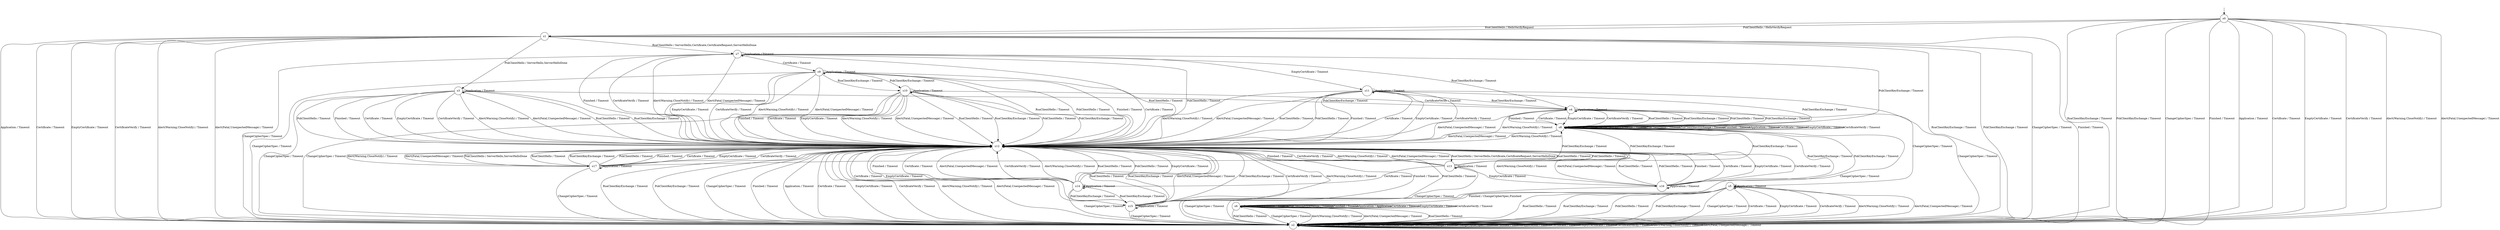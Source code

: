digraph g {
__start0 [label="" shape="none"];

	s0 [shape="circle" label="s0"];
	s1 [shape="circle" label="s1"];
	s2 [shape="circle" label="s2"];
	s3 [shape="circle" label="s3"];
	s4 [shape="circle" label="s4"];
	s5 [shape="circle" label="s5"];
	s6 [shape="circle" label="s6"];
	s7 [shape="circle" label="s7"];
	s8 [shape="circle" label="s8"];
	s9 [shape="circle" label="s9"];
	s10 [shape="circle" label="s10"];
	s11 [shape="circle" label="s11"];
	s12 [shape="circle" label="s12"];
	s13 [shape="circle" label="s13"];
	s14 [shape="circle" label="s14"];
	s15 [shape="circle" label="s15"];
	s16 [shape="circle" label="s16"];
	s17 [shape="circle" label="s17"];
	s0 -> s1 [label="RsaClientHello / HelloVerifyRequest"];
	s0 -> s2 [label="RsaClientKeyExchange / Timeout"];
	s0 -> s1 [label="PskClientHello / HelloVerifyRequest"];
	s0 -> s2 [label="PskClientKeyExchange / Timeout"];
	s0 -> s2 [label="ChangeCipherSpec / Timeout"];
	s0 -> s2 [label="Finished / Timeout"];
	s0 -> s2 [label="Application / Timeout"];
	s0 -> s2 [label="Certificate / Timeout"];
	s0 -> s2 [label="EmptyCertificate / Timeout"];
	s0 -> s2 [label="CertificateVerify / Timeout"];
	s0 -> s2 [label="Alert(Warning,CloseNotify) / Timeout"];
	s0 -> s2 [label="Alert(Fatal,UnexpectedMessage) / Timeout"];
	s1 -> s7 [label="RsaClientHello / ServerHello,Certificate,CertificateRequest,ServerHelloDone"];
	s1 -> s2 [label="RsaClientKeyExchange / Timeout"];
	s1 -> s3 [label="PskClientHello / ServerHello,ServerHelloDone"];
	s1 -> s2 [label="PskClientKeyExchange / Timeout"];
	s1 -> s2 [label="ChangeCipherSpec / Timeout"];
	s1 -> s2 [label="Finished / Timeout"];
	s1 -> s2 [label="Application / Timeout"];
	s1 -> s2 [label="Certificate / Timeout"];
	s1 -> s2 [label="EmptyCertificate / Timeout"];
	s1 -> s2 [label="CertificateVerify / Timeout"];
	s1 -> s2 [label="Alert(Warning,CloseNotify) / Timeout"];
	s1 -> s2 [label="Alert(Fatal,UnexpectedMessage) / Timeout"];
	s2 -> s2 [label="RsaClientHello / Timeout"];
	s2 -> s2 [label="RsaClientKeyExchange / Timeout"];
	s2 -> s2 [label="PskClientHello / Timeout"];
	s2 -> s2 [label="PskClientKeyExchange / Timeout"];
	s2 -> s2 [label="ChangeCipherSpec / Timeout"];
	s2 -> s2 [label="Finished / Timeout"];
	s2 -> s2 [label="Application / Timeout"];
	s2 -> s2 [label="Certificate / Timeout"];
	s2 -> s2 [label="EmptyCertificate / Timeout"];
	s2 -> s2 [label="CertificateVerify / Timeout"];
	s2 -> s2 [label="Alert(Warning,CloseNotify) / Timeout"];
	s2 -> s2 [label="Alert(Fatal,UnexpectedMessage) / Timeout"];
	s3 -> s12 [label="RsaClientHello / Timeout"];
	s3 -> s12 [label="RsaClientKeyExchange / Timeout"];
	s3 -> s12 [label="PskClientHello / Timeout"];
	s3 -> s4 [label="PskClientKeyExchange / Timeout"];
	s3 -> s2 [label="ChangeCipherSpec / Timeout"];
	s3 -> s12 [label="Finished / Timeout"];
	s3 -> s3 [label="Application / Timeout"];
	s3 -> s12 [label="Certificate / Timeout"];
	s3 -> s12 [label="EmptyCertificate / Timeout"];
	s3 -> s12 [label="CertificateVerify / Timeout"];
	s3 -> s12 [label="Alert(Warning,CloseNotify) / Timeout"];
	s3 -> s12 [label="Alert(Fatal,UnexpectedMessage) / Timeout"];
	s4 -> s8 [label="RsaClientHello / Timeout"];
	s4 -> s8 [label="RsaClientKeyExchange / Timeout"];
	s4 -> s8 [label="PskClientHello / Timeout"];
	s4 -> s8 [label="PskClientKeyExchange / Timeout"];
	s4 -> s5 [label="ChangeCipherSpec / Timeout"];
	s4 -> s8 [label="Finished / Timeout"];
	s4 -> s4 [label="Application / Timeout"];
	s4 -> s8 [label="Certificate / Timeout"];
	s4 -> s8 [label="EmptyCertificate / Timeout"];
	s4 -> s8 [label="CertificateVerify / Timeout"];
	s4 -> s12 [label="Alert(Warning,CloseNotify) / Timeout"];
	s4 -> s12 [label="Alert(Fatal,UnexpectedMessage) / Timeout"];
	s5 -> s2 [label="RsaClientHello / Timeout"];
	s5 -> s2 [label="RsaClientKeyExchange / Timeout"];
	s5 -> s2 [label="PskClientHello / Timeout"];
	s5 -> s2 [label="PskClientKeyExchange / Timeout"];
	s5 -> s2 [label="ChangeCipherSpec / Timeout"];
	s5 -> s6 [label="Finished / ChangeCipherSpec,Finished"];
	s5 -> s5 [label="Application / Timeout"];
	s5 -> s2 [label="Certificate / Timeout"];
	s5 -> s2 [label="EmptyCertificate / Timeout"];
	s5 -> s2 [label="CertificateVerify / Timeout"];
	s5 -> s2 [label="Alert(Warning,CloseNotify) / Timeout"];
	s5 -> s2 [label="Alert(Fatal,UnexpectedMessage) / Timeout"];
	s6 -> s2 [label="RsaClientHello / Timeout"];
	s6 -> s6 [label="RsaClientKeyExchange / Timeout"];
	s6 -> s2 [label="PskClientHello / Timeout"];
	s6 -> s6 [label="PskClientKeyExchange / Timeout"];
	s6 -> s2 [label="ChangeCipherSpec / Timeout"];
	s6 -> s6 [label="Finished / Timeout"];
	s6 -> s6 [label="Application / Application"];
	s6 -> s6 [label="Certificate / Timeout"];
	s6 -> s6 [label="EmptyCertificate / Timeout"];
	s6 -> s6 [label="CertificateVerify / Timeout"];
	s6 -> s2 [label="Alert(Warning,CloseNotify) / Timeout"];
	s6 -> s2 [label="Alert(Fatal,UnexpectedMessage) / Timeout"];
	s7 -> s12 [label="RsaClientHello / Timeout"];
	s7 -> s4 [label="RsaClientKeyExchange / Timeout"];
	s7 -> s12 [label="PskClientHello / Timeout"];
	s7 -> s8 [label="PskClientKeyExchange / Timeout"];
	s7 -> s2 [label="ChangeCipherSpec / Timeout"];
	s7 -> s12 [label="Finished / Timeout"];
	s7 -> s7 [label="Application / Timeout"];
	s7 -> s9 [label="Certificate / Timeout"];
	s7 -> s11 [label="EmptyCertificate / Timeout"];
	s7 -> s12 [label="CertificateVerify / Timeout"];
	s7 -> s12 [label="Alert(Warning,CloseNotify) / Timeout"];
	s7 -> s12 [label="Alert(Fatal,UnexpectedMessage) / Timeout"];
	s8 -> s8 [label="RsaClientHello / Timeout"];
	s8 -> s8 [label="RsaClientKeyExchange / Timeout"];
	s8 -> s8 [label="PskClientHello / Timeout"];
	s8 -> s8 [label="PskClientKeyExchange / Timeout"];
	s8 -> s2 [label="ChangeCipherSpec / Timeout"];
	s8 -> s8 [label="Finished / Timeout"];
	s8 -> s8 [label="Application / Timeout"];
	s8 -> s8 [label="Certificate / Timeout"];
	s8 -> s8 [label="EmptyCertificate / Timeout"];
	s8 -> s8 [label="CertificateVerify / Timeout"];
	s8 -> s12 [label="Alert(Warning,CloseNotify) / Timeout"];
	s8 -> s12 [label="Alert(Fatal,UnexpectedMessage) / Timeout"];
	s9 -> s12 [label="RsaClientHello / Timeout"];
	s9 -> s10 [label="RsaClientKeyExchange / Timeout"];
	s9 -> s12 [label="PskClientHello / Timeout"];
	s9 -> s10 [label="PskClientKeyExchange / Timeout"];
	s9 -> s2 [label="ChangeCipherSpec / Timeout"];
	s9 -> s12 [label="Finished / Timeout"];
	s9 -> s9 [label="Application / Timeout"];
	s9 -> s12 [label="Certificate / Timeout"];
	s9 -> s12 [label="EmptyCertificate / Timeout"];
	s9 -> s12 [label="CertificateVerify / Timeout"];
	s9 -> s12 [label="Alert(Warning,CloseNotify) / Timeout"];
	s9 -> s12 [label="Alert(Fatal,UnexpectedMessage) / Timeout"];
	s10 -> s12 [label="RsaClientHello / Timeout"];
	s10 -> s12 [label="RsaClientKeyExchange / Timeout"];
	s10 -> s12 [label="PskClientHello / Timeout"];
	s10 -> s12 [label="PskClientKeyExchange / Timeout"];
	s10 -> s2 [label="ChangeCipherSpec / Timeout"];
	s10 -> s12 [label="Finished / Timeout"];
	s10 -> s10 [label="Application / Timeout"];
	s10 -> s12 [label="Certificate / Timeout"];
	s10 -> s12 [label="EmptyCertificate / Timeout"];
	s10 -> s4 [label="CertificateVerify / Timeout"];
	s10 -> s12 [label="Alert(Warning,CloseNotify) / Timeout"];
	s10 -> s12 [label="Alert(Fatal,UnexpectedMessage) / Timeout"];
	s11 -> s12 [label="RsaClientHello / Timeout"];
	s11 -> s4 [label="RsaClientKeyExchange / Timeout"];
	s11 -> s12 [label="PskClientHello / Timeout"];
	s11 -> s8 [label="PskClientKeyExchange / Timeout"];
	s11 -> s2 [label="ChangeCipherSpec / Timeout"];
	s11 -> s12 [label="Finished / Timeout"];
	s11 -> s11 [label="Application / Timeout"];
	s11 -> s12 [label="Certificate / Timeout"];
	s11 -> s12 [label="EmptyCertificate / Timeout"];
	s11 -> s12 [label="CertificateVerify / Timeout"];
	s11 -> s12 [label="Alert(Warning,CloseNotify) / Timeout"];
	s11 -> s12 [label="Alert(Fatal,UnexpectedMessage) / Timeout"];
	s12 -> s13 [label="RsaClientHello / ServerHello,Certificate,CertificateRequest,ServerHelloDone"];
	s12 -> s2 [label="RsaClientKeyExchange / Timeout"];
	s12 -> s17 [label="PskClientHello / ServerHello,ServerHelloDone"];
	s12 -> s2 [label="PskClientKeyExchange / Timeout"];
	s12 -> s2 [label="ChangeCipherSpec / Timeout"];
	s12 -> s2 [label="Finished / Timeout"];
	s12 -> s2 [label="Application / Timeout"];
	s12 -> s2 [label="Certificate / Timeout"];
	s12 -> s2 [label="EmptyCertificate / Timeout"];
	s12 -> s2 [label="CertificateVerify / Timeout"];
	s12 -> s2 [label="Alert(Warning,CloseNotify) / Timeout"];
	s12 -> s2 [label="Alert(Fatal,UnexpectedMessage) / Timeout"];
	s13 -> s12 [label="RsaClientHello / Timeout"];
	s13 -> s8 [label="RsaClientKeyExchange / Timeout"];
	s13 -> s12 [label="PskClientHello / Timeout"];
	s13 -> s8 [label="PskClientKeyExchange / Timeout"];
	s13 -> s2 [label="ChangeCipherSpec / Timeout"];
	s13 -> s12 [label="Finished / Timeout"];
	s13 -> s13 [label="Application / Timeout"];
	s13 -> s14 [label="Certificate / Timeout"];
	s13 -> s16 [label="EmptyCertificate / Timeout"];
	s13 -> s12 [label="CertificateVerify / Timeout"];
	s13 -> s12 [label="Alert(Warning,CloseNotify) / Timeout"];
	s13 -> s12 [label="Alert(Fatal,UnexpectedMessage) / Timeout"];
	s14 -> s12 [label="RsaClientHello / Timeout"];
	s14 -> s15 [label="RsaClientKeyExchange / Timeout"];
	s14 -> s12 [label="PskClientHello / Timeout"];
	s14 -> s15 [label="PskClientKeyExchange / Timeout"];
	s14 -> s2 [label="ChangeCipherSpec / Timeout"];
	s14 -> s12 [label="Finished / Timeout"];
	s14 -> s14 [label="Application / Timeout"];
	s14 -> s12 [label="Certificate / Timeout"];
	s14 -> s12 [label="EmptyCertificate / Timeout"];
	s14 -> s12 [label="CertificateVerify / Timeout"];
	s14 -> s12 [label="Alert(Warning,CloseNotify) / Timeout"];
	s14 -> s12 [label="Alert(Fatal,UnexpectedMessage) / Timeout"];
	s15 -> s12 [label="RsaClientHello / Timeout"];
	s15 -> s12 [label="RsaClientKeyExchange / Timeout"];
	s15 -> s12 [label="PskClientHello / Timeout"];
	s15 -> s12 [label="PskClientKeyExchange / Timeout"];
	s15 -> s2 [label="ChangeCipherSpec / Timeout"];
	s15 -> s12 [label="Finished / Timeout"];
	s15 -> s15 [label="Application / Timeout"];
	s15 -> s12 [label="Certificate / Timeout"];
	s15 -> s12 [label="EmptyCertificate / Timeout"];
	s15 -> s12 [label="CertificateVerify / Timeout"];
	s15 -> s12 [label="Alert(Warning,CloseNotify) / Timeout"];
	s15 -> s12 [label="Alert(Fatal,UnexpectedMessage) / Timeout"];
	s16 -> s12 [label="RsaClientHello / Timeout"];
	s16 -> s8 [label="RsaClientKeyExchange / Timeout"];
	s16 -> s12 [label="PskClientHello / Timeout"];
	s16 -> s8 [label="PskClientKeyExchange / Timeout"];
	s16 -> s2 [label="ChangeCipherSpec / Timeout"];
	s16 -> s12 [label="Finished / Timeout"];
	s16 -> s16 [label="Application / Timeout"];
	s16 -> s12 [label="Certificate / Timeout"];
	s16 -> s12 [label="EmptyCertificate / Timeout"];
	s16 -> s12 [label="CertificateVerify / Timeout"];
	s16 -> s12 [label="Alert(Warning,CloseNotify) / Timeout"];
	s16 -> s12 [label="Alert(Fatal,UnexpectedMessage) / Timeout"];
	s17 -> s12 [label="RsaClientHello / Timeout"];
	s17 -> s12 [label="RsaClientKeyExchange / Timeout"];
	s17 -> s12 [label="PskClientHello / Timeout"];
	s17 -> s8 [label="PskClientKeyExchange / Timeout"];
	s17 -> s2 [label="ChangeCipherSpec / Timeout"];
	s17 -> s12 [label="Finished / Timeout"];
	s17 -> s17 [label="Application / Timeout"];
	s17 -> s12 [label="Certificate / Timeout"];
	s17 -> s12 [label="EmptyCertificate / Timeout"];
	s17 -> s12 [label="CertificateVerify / Timeout"];
	s17 -> s12 [label="Alert(Warning,CloseNotify) / Timeout"];
	s17 -> s12 [label="Alert(Fatal,UnexpectedMessage) / Timeout"];

__start0 -> s0;
}
